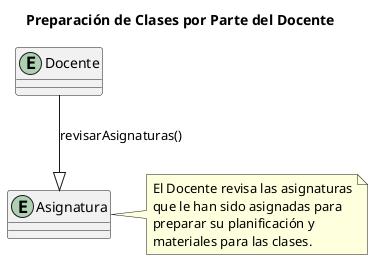 @startuml
title Preparación de Clases por Parte del Docente

entity Docente
entity Asignatura

Docente --|> Asignatura: revisarAsignaturas()

note right of Asignatura
  El Docente revisa las asignaturas
  que le han sido asignadas para
  preparar su planificación y
  materiales para las clases.
end note

@enduml

